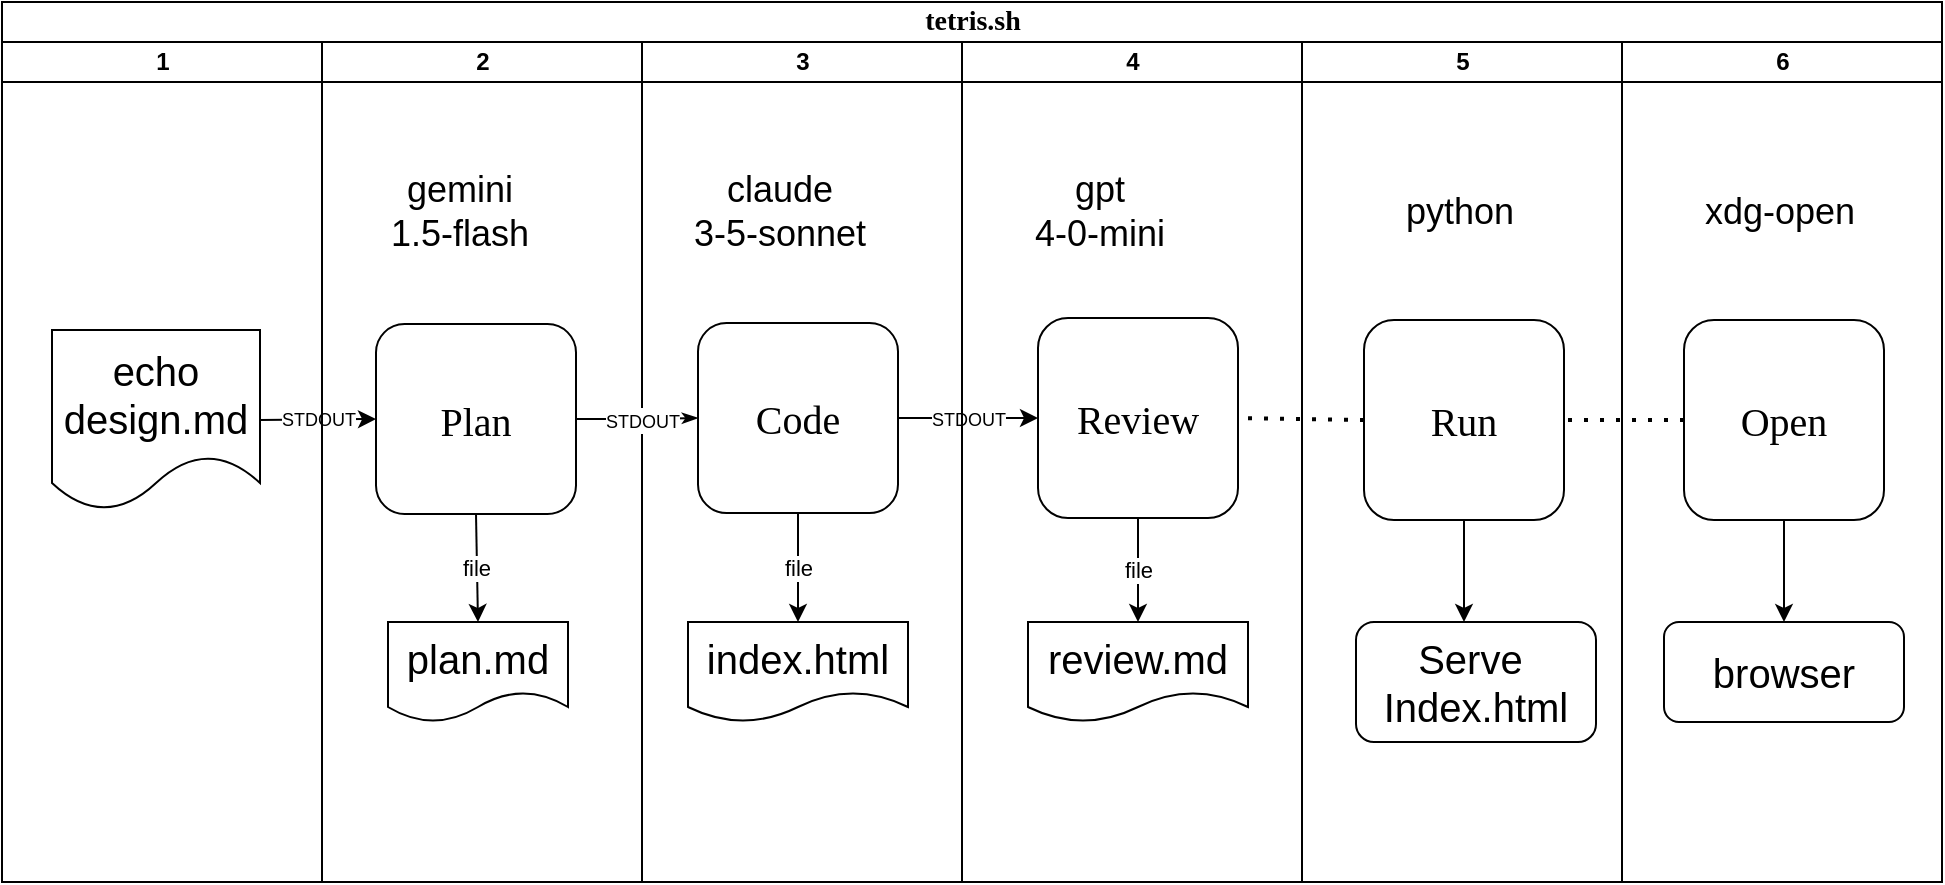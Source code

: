 <mxfile version="26.0.10">
  <diagram name="Page-1" id="74e2e168-ea6b-b213-b513-2b3c1d86103e">
    <mxGraphModel dx="1131" dy="1127" grid="1" gridSize="10" guides="1" tooltips="1" connect="1" arrows="1" fold="1" page="1" pageScale="1" pageWidth="1100" pageHeight="850" background="none" math="0" shadow="0">
      <root>
        <mxCell id="0" />
        <mxCell id="1" parent="0" />
        <mxCell id="77e6c97f196da883-1" value="&lt;font style=&quot;font-size: 14px;&quot;&gt;tetris.sh&lt;/font&gt;" style="swimlane;html=1;childLayout=stackLayout;startSize=20;rounded=0;shadow=0;labelBackgroundColor=none;strokeWidth=1;fontFamily=Verdana;fontSize=8;align=center;" parent="1" vertex="1">
          <mxGeometry x="70" y="40" width="970" height="440" as="geometry" />
        </mxCell>
        <mxCell id="77e6c97f196da883-2" value="1" style="swimlane;html=1;startSize=20;" parent="77e6c97f196da883-1" vertex="1">
          <mxGeometry y="20" width="160" height="420" as="geometry" />
        </mxCell>
        <mxCell id="77e6c97f196da883-8" value="&lt;font style=&quot;font-size: 20px;&quot;&gt;Plan&lt;/font&gt;" style="rounded=1;whiteSpace=wrap;html=1;shadow=0;labelBackgroundColor=none;strokeWidth=1;fontFamily=Verdana;fontSize=8;align=center;" parent="77e6c97f196da883-2" vertex="1">
          <mxGeometry x="187" y="141" width="100" height="95" as="geometry" />
        </mxCell>
        <mxCell id="6fJ42V7ynfqkldquAGAS-8" value="gemini&lt;div&gt;1.5-flash&lt;/div&gt;" style="text;html=1;align=center;verticalAlign=middle;whiteSpace=wrap;rounded=0;fontSize=18;" vertex="1" parent="77e6c97f196da883-2">
          <mxGeometry x="159" y="70" width="140" height="30" as="geometry" />
        </mxCell>
        <mxCell id="6fJ42V7ynfqkldquAGAS-12" value="plan.md" style="shape=document;whiteSpace=wrap;html=1;boundedLbl=1;fontSize=20;" vertex="1" parent="77e6c97f196da883-2">
          <mxGeometry x="193" y="290" width="90" height="50" as="geometry" />
        </mxCell>
        <mxCell id="6fJ42V7ynfqkldquAGAS-18" value="file" style="endArrow=classic;html=1;rounded=0;exitX=0.5;exitY=1;exitDx=0;exitDy=0;entryX=0.5;entryY=0;entryDx=0;entryDy=0;" edge="1" parent="77e6c97f196da883-2" source="77e6c97f196da883-8" target="6fJ42V7ynfqkldquAGAS-12">
          <mxGeometry width="50" height="50" relative="1" as="geometry">
            <mxPoint x="587" y="300" as="sourcePoint" />
            <mxPoint x="637" y="250" as="targetPoint" />
          </mxGeometry>
        </mxCell>
        <mxCell id="6fJ42V7ynfqkldquAGAS-40" value="&lt;div&gt;echo&lt;/div&gt;design.md" style="shape=document;whiteSpace=wrap;html=1;boundedLbl=1;fontSize=20;" vertex="1" parent="77e6c97f196da883-2">
          <mxGeometry x="25" y="144" width="104" height="90" as="geometry" />
        </mxCell>
        <mxCell id="6fJ42V7ynfqkldquAGAS-41" value="STDOUT" style="endArrow=classic;html=1;rounded=0;exitX=1;exitY=0.5;exitDx=0;exitDy=0;entryX=0;entryY=0.5;entryDx=0;entryDy=0;fontSize=9;" edge="1" parent="77e6c97f196da883-2" source="6fJ42V7ynfqkldquAGAS-40" target="77e6c97f196da883-8">
          <mxGeometry x="0.015" width="50" height="50" relative="1" as="geometry">
            <mxPoint x="420" y="280" as="sourcePoint" />
            <mxPoint x="470" y="230" as="targetPoint" />
            <mxPoint as="offset" />
          </mxGeometry>
        </mxCell>
        <mxCell id="77e6c97f196da883-3" value="2" style="swimlane;html=1;startSize=20;" parent="77e6c97f196da883-1" vertex="1">
          <mxGeometry x="160" y="20" width="160" height="420" as="geometry" />
        </mxCell>
        <mxCell id="6fJ42V7ynfqkldquAGAS-9" value="claude&lt;div&gt;3-5-sonnet&lt;/div&gt;" style="text;html=1;align=center;verticalAlign=middle;whiteSpace=wrap;rounded=0;fontSize=18;" vertex="1" parent="77e6c97f196da883-3">
          <mxGeometry x="159" y="70" width="140" height="30" as="geometry" />
        </mxCell>
        <mxCell id="6fJ42V7ynfqkldquAGAS-13" value="&lt;font style=&quot;font-size: 20px;&quot;&gt;index.html&lt;/font&gt;" style="shape=document;whiteSpace=wrap;html=1;boundedLbl=1;" vertex="1" parent="77e6c97f196da883-3">
          <mxGeometry x="183" y="290" width="110" height="50" as="geometry" />
        </mxCell>
        <mxCell id="77e6c97f196da883-4" value="3" style="swimlane;html=1;startSize=20;" parent="77e6c97f196da883-1" vertex="1">
          <mxGeometry x="320" y="20" width="160" height="420" as="geometry" />
        </mxCell>
        <mxCell id="6fJ42V7ynfqkldquAGAS-1" value="&lt;font style=&quot;font-size: 20px;&quot;&gt;Review&lt;/font&gt;" style="rounded=1;whiteSpace=wrap;html=1;shadow=0;labelBackgroundColor=none;strokeWidth=1;fontFamily=Verdana;fontSize=8;align=center;" vertex="1" parent="77e6c97f196da883-4">
          <mxGeometry x="198" y="138" width="100" height="100" as="geometry" />
        </mxCell>
        <mxCell id="6fJ42V7ynfqkldquAGAS-10" value="gpt&lt;div&gt;4-0-mini&lt;/div&gt;" style="text;html=1;align=center;verticalAlign=middle;whiteSpace=wrap;rounded=0;fontSize=18;" vertex="1" parent="77e6c97f196da883-4">
          <mxGeometry x="159" y="70" width="140" height="30" as="geometry" />
        </mxCell>
        <mxCell id="6fJ42V7ynfqkldquAGAS-16" value="&lt;font style=&quot;font-size: 20px;&quot;&gt;review.md&lt;/font&gt;" style="shape=document;whiteSpace=wrap;html=1;boundedLbl=1;" vertex="1" parent="77e6c97f196da883-4">
          <mxGeometry x="193" y="290" width="110" height="50" as="geometry" />
        </mxCell>
        <mxCell id="6fJ42V7ynfqkldquAGAS-20" value="file" style="endArrow=classic;html=1;rounded=0;exitX=0.5;exitY=1;exitDx=0;exitDy=0;entryX=0.5;entryY=0;entryDx=0;entryDy=0;" edge="1" parent="77e6c97f196da883-4" source="6fJ42V7ynfqkldquAGAS-1" target="6fJ42V7ynfqkldquAGAS-16">
          <mxGeometry width="50" height="50" relative="1" as="geometry">
            <mxPoint x="268" y="300" as="sourcePoint" />
            <mxPoint x="318" y="250" as="targetPoint" />
          </mxGeometry>
        </mxCell>
        <mxCell id="77e6c97f196da883-11" value="&lt;font style=&quot;font-size: 20px;&quot;&gt;Code&lt;/font&gt;" style="rounded=1;whiteSpace=wrap;html=1;shadow=0;labelBackgroundColor=none;strokeWidth=1;fontFamily=Verdana;fontSize=8;align=center;" parent="77e6c97f196da883-4" vertex="1">
          <mxGeometry x="28" y="140.5" width="100" height="95" as="geometry" />
        </mxCell>
        <mxCell id="6fJ42V7ynfqkldquAGAS-4" value="&lt;span style=&quot;color: rgb(0, 0, 0); font-family: Helvetica; font-size: 9px; font-style: normal; font-variant-ligatures: normal; font-variant-caps: normal; font-weight: 400; letter-spacing: normal; orphans: 2; text-align: center; text-indent: 0px; text-transform: none; widows: 2; word-spacing: 0px; -webkit-text-stroke-width: 0px; white-space: nowrap; background-color: rgb(255, 255, 255); text-decoration-thickness: initial; text-decoration-style: initial; text-decoration-color: initial; display: inline !important; float: none;&quot;&gt;STDOUT&lt;/span&gt;" style="endArrow=classic;html=1;rounded=0;exitX=1;exitY=0.5;exitDx=0;exitDy=0;entryX=0;entryY=0.5;entryDx=0;entryDy=0;" edge="1" parent="77e6c97f196da883-4" source="77e6c97f196da883-11" target="6fJ42V7ynfqkldquAGAS-1">
          <mxGeometry width="50" height="50" relative="1" as="geometry">
            <mxPoint x="279" y="616" as="sourcePoint" />
            <mxPoint x="329" y="566" as="targetPoint" />
          </mxGeometry>
        </mxCell>
        <mxCell id="77e6c97f196da883-5" value="4" style="swimlane;html=1;startSize=20;" parent="77e6c97f196da883-1" vertex="1">
          <mxGeometry x="480" y="20" width="170" height="420" as="geometry" />
        </mxCell>
        <mxCell id="6fJ42V7ynfqkldquAGAS-3" value="&lt;font style=&quot;font-size: 20px;&quot;&gt;Run&lt;/font&gt;" style="rounded=1;whiteSpace=wrap;html=1;shadow=0;labelBackgroundColor=none;strokeWidth=1;fontFamily=Verdana;fontSize=8;align=center;" vertex="1" parent="77e6c97f196da883-5">
          <mxGeometry x="201" y="139" width="100" height="100" as="geometry" />
        </mxCell>
        <mxCell id="6fJ42V7ynfqkldquAGAS-21" value="" style="endArrow=classic;html=1;rounded=0;exitX=0.5;exitY=1;exitDx=0;exitDy=0;" edge="1" parent="77e6c97f196da883-5" source="6fJ42V7ynfqkldquAGAS-3">
          <mxGeometry width="50" height="50" relative="1" as="geometry">
            <mxPoint x="243" y="239" as="sourcePoint" />
            <mxPoint x="251" y="290" as="targetPoint" />
          </mxGeometry>
        </mxCell>
        <mxCell id="6fJ42V7ynfqkldquAGAS-33" value="&lt;font style=&quot;font-size: 20px;&quot;&gt;Serve&amp;nbsp;&lt;/font&gt;&lt;div&gt;&lt;font style=&quot;font-size: 20px;&quot;&gt;Index.html&lt;/font&gt;&lt;/div&gt;" style="rounded=1;whiteSpace=wrap;html=1;" vertex="1" parent="77e6c97f196da883-5">
          <mxGeometry x="197" y="290" width="120" height="60" as="geometry" />
        </mxCell>
        <mxCell id="77e6c97f196da883-26" style="edgeStyle=orthogonalEdgeStyle;rounded=1;html=1;labelBackgroundColor=none;startArrow=none;startFill=0;startSize=5;endArrow=classicThin;endFill=1;endSize=5;jettySize=auto;orthogonalLoop=1;strokeWidth=1;fontFamily=Verdana;fontSize=8" parent="77e6c97f196da883-1" source="77e6c97f196da883-8" target="77e6c97f196da883-11" edge="1">
          <mxGeometry relative="1" as="geometry" />
        </mxCell>
        <mxCell id="6fJ42V7ynfqkldquAGAS-32" value="&lt;font style=&quot;font-size: 9px;&quot;&gt;STDOUT&lt;/font&gt;" style="edgeLabel;html=1;align=center;verticalAlign=middle;resizable=0;points=[];" vertex="1" connectable="0" parent="77e6c97f196da883-26">
          <mxGeometry x="-0.4" y="3" relative="1" as="geometry">
            <mxPoint x="14" y="3" as="offset" />
          </mxGeometry>
        </mxCell>
        <mxCell id="6fJ42V7ynfqkldquAGAS-19" value="file" style="endArrow=classic;html=1;rounded=0;exitX=0.5;exitY=1;exitDx=0;exitDy=0;entryX=0.5;entryY=0;entryDx=0;entryDy=0;" edge="1" parent="77e6c97f196da883-1" source="77e6c97f196da883-11" target="6fJ42V7ynfqkldquAGAS-13">
          <mxGeometry width="50" height="50" relative="1" as="geometry">
            <mxPoint x="578" y="320" as="sourcePoint" />
            <mxPoint x="628" y="270" as="targetPoint" />
          </mxGeometry>
        </mxCell>
        <mxCell id="6fJ42V7ynfqkldquAGAS-46" value="" style="endArrow=none;dashed=1;html=1;dashPattern=1 3;strokeWidth=2;rounded=0;entryX=1;entryY=0.5;entryDx=0;entryDy=0;exitX=0;exitY=0.5;exitDx=0;exitDy=0;" edge="1" parent="77e6c97f196da883-1" source="6fJ42V7ynfqkldquAGAS-3" target="6fJ42V7ynfqkldquAGAS-1">
          <mxGeometry width="50" height="50" relative="1" as="geometry">
            <mxPoint x="420" y="300" as="sourcePoint" />
            <mxPoint x="470" y="250" as="targetPoint" />
          </mxGeometry>
        </mxCell>
        <mxCell id="6fJ42V7ynfqkldquAGAS-22" value="5" style="swimlane;html=1;startSize=20;" vertex="1" parent="1">
          <mxGeometry x="720" y="60" width="160" height="420" as="geometry" />
        </mxCell>
        <mxCell id="6fJ42V7ynfqkldquAGAS-23" value="&lt;font style=&quot;font-size: 20px;&quot;&gt;Open&lt;/font&gt;" style="rounded=1;whiteSpace=wrap;html=1;shadow=0;labelBackgroundColor=none;strokeWidth=1;fontFamily=Verdana;fontSize=8;align=center;" vertex="1" parent="6fJ42V7ynfqkldquAGAS-22">
          <mxGeometry x="191" y="139" width="100" height="100" as="geometry" />
        </mxCell>
        <mxCell id="6fJ42V7ynfqkldquAGAS-26" value="" style="endArrow=classic;html=1;rounded=0;exitX=0.5;exitY=1;exitDx=0;exitDy=0;entryX=0.5;entryY=0;entryDx=0;entryDy=0;" edge="1" parent="6fJ42V7ynfqkldquAGAS-22" source="6fJ42V7ynfqkldquAGAS-23">
          <mxGeometry width="50" height="50" relative="1" as="geometry">
            <mxPoint x="101" y="300" as="sourcePoint" />
            <mxPoint x="241" y="290" as="targetPoint" />
          </mxGeometry>
        </mxCell>
        <mxCell id="6fJ42V7ynfqkldquAGAS-29" value="&lt;font style=&quot;font-size: 20px;&quot;&gt;browser&lt;/font&gt;" style="rounded=1;whiteSpace=wrap;html=1;" vertex="1" parent="6fJ42V7ynfqkldquAGAS-22">
          <mxGeometry x="181" y="290" width="120" height="50" as="geometry" />
        </mxCell>
        <mxCell id="6fJ42V7ynfqkldquAGAS-11" value="python" style="text;html=1;align=center;verticalAlign=middle;whiteSpace=wrap;rounded=0;fontSize=18;" vertex="1" parent="6fJ42V7ynfqkldquAGAS-22">
          <mxGeometry x="9" y="70" width="140" height="30" as="geometry" />
        </mxCell>
        <mxCell id="6fJ42V7ynfqkldquAGAS-35" value="6" style="swimlane;html=1;startSize=20;" vertex="1" parent="1">
          <mxGeometry x="880" y="60" width="160" height="420" as="geometry" />
        </mxCell>
        <mxCell id="6fJ42V7ynfqkldquAGAS-24" value="xdg-open" style="text;html=1;align=center;verticalAlign=middle;whiteSpace=wrap;rounded=0;fontSize=18;" vertex="1" parent="6fJ42V7ynfqkldquAGAS-35">
          <mxGeometry x="9" y="70" width="140" height="30" as="geometry" />
        </mxCell>
        <mxCell id="6fJ42V7ynfqkldquAGAS-47" value="" style="endArrow=none;dashed=1;html=1;dashPattern=1 3;strokeWidth=2;rounded=0;entryX=1;entryY=0.5;entryDx=0;entryDy=0;exitX=0;exitY=0.5;exitDx=0;exitDy=0;" edge="1" parent="1" source="6fJ42V7ynfqkldquAGAS-23" target="6fJ42V7ynfqkldquAGAS-3">
          <mxGeometry width="50" height="50" relative="1" as="geometry">
            <mxPoint x="490" y="340" as="sourcePoint" />
            <mxPoint x="540" y="290" as="targetPoint" />
          </mxGeometry>
        </mxCell>
      </root>
    </mxGraphModel>
  </diagram>
</mxfile>
